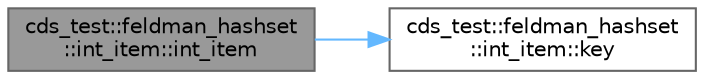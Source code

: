 digraph "cds_test::feldman_hashset::int_item::int_item"
{
 // LATEX_PDF_SIZE
  bgcolor="transparent";
  edge [fontname=Helvetica,fontsize=10,labelfontname=Helvetica,labelfontsize=10];
  node [fontname=Helvetica,fontsize=10,shape=box,height=0.2,width=0.4];
  rankdir="LR";
  Node1 [id="Node000001",label="cds_test::feldman_hashset\l::int_item::int_item",height=0.2,width=0.4,color="gray40", fillcolor="grey60", style="filled", fontcolor="black",tooltip=" "];
  Node1 -> Node2 [id="edge1_Node000001_Node000002",color="steelblue1",style="solid",tooltip=" "];
  Node2 [id="Node000002",label="cds_test::feldman_hashset\l::int_item::key",height=0.2,width=0.4,color="grey40", fillcolor="white", style="filled",URL="$structcds__test_1_1feldman__hashset_1_1int__item.html#ae5fef8f32ba4d43beb09463cd7ecd1d8",tooltip=" "];
}
